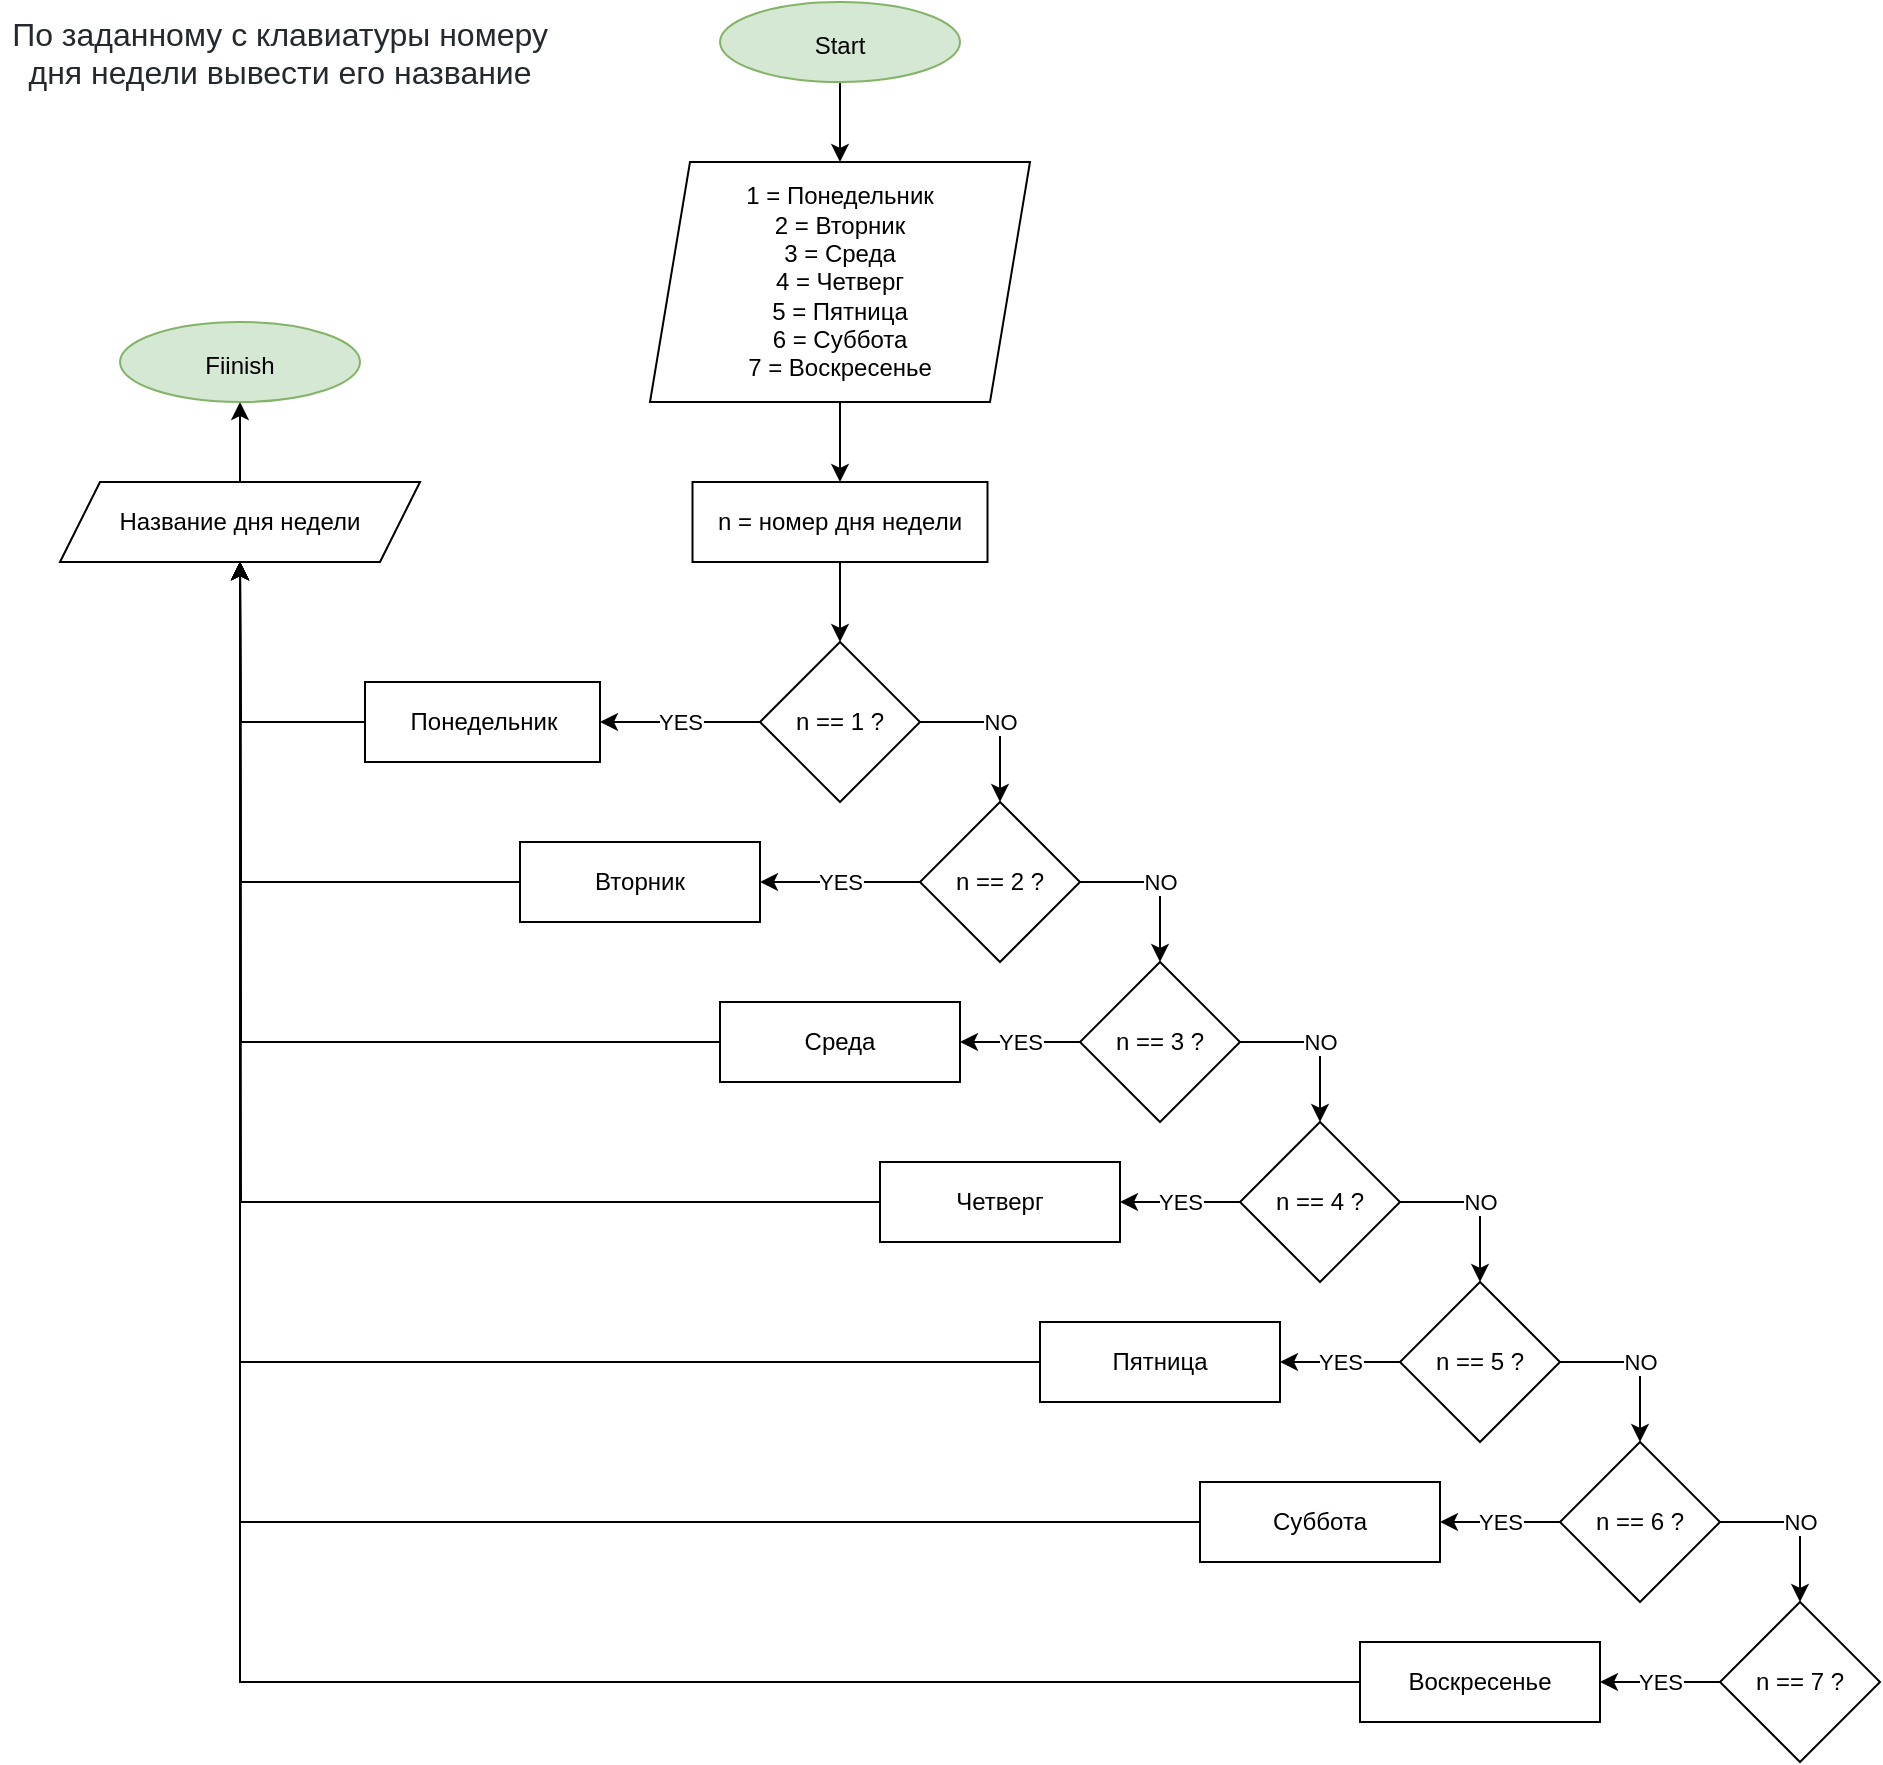 <mxfile version="19.0.3" type="device"><diagram id="O1VfCDNxnB4p5kaZbIfa" name="Страница 1"><mxGraphModel dx="1422" dy="865" grid="1" gridSize="10" guides="1" tooltips="1" connect="1" arrows="1" fold="1" page="1" pageScale="1" pageWidth="1169" pageHeight="827" math="0" shadow="0"><root><mxCell id="0"/><mxCell id="1" parent="0"/><mxCell id="owbDKYegLaeUjM3H_Skt-15" value="&lt;b id=&quot;docs-internal-guid-c01ef9c7-7fff-0c50-7d52-9ff83c5e70d5&quot; style=&quot;font-weight:normal;&quot;&gt;&lt;span style=&quot;font-size: 12pt; font-family: Arial; color: rgb(36, 41, 47); background-color: transparent; font-weight: 400; font-style: normal; font-variant: normal; text-decoration: none; vertical-align: baseline;&quot;&gt;По заданному с клавиатуры номеру дня недели вывести его название&lt;/span&gt;&lt;/b&gt;" style="text;whiteSpace=wrap;html=1;align=center;" vertex="1" parent="1"><mxGeometry width="280" height="50" as="geometry"/></mxCell><mxCell id="owbDKYegLaeUjM3H_Skt-18" style="edgeStyle=orthogonalEdgeStyle;rounded=0;orthogonalLoop=1;jettySize=auto;html=1;exitX=0.5;exitY=1;exitDx=0;exitDy=0;entryX=0.5;entryY=0;entryDx=0;entryDy=0;" edge="1" parent="1" source="owbDKYegLaeUjM3H_Skt-16" target="owbDKYegLaeUjM3H_Skt-17"><mxGeometry relative="1" as="geometry"/></mxCell><mxCell id="owbDKYegLaeUjM3H_Skt-16" value="&lt;font style=&quot;font-size: 12px;&quot;&gt;Start&lt;/font&gt;" style="ellipse;whiteSpace=wrap;html=1;fontSize=16;fillColor=#d5e8d4;strokeColor=#82b366;" vertex="1" parent="1"><mxGeometry x="360" width="120" height="40" as="geometry"/></mxCell><mxCell id="owbDKYegLaeUjM3H_Skt-21" style="edgeStyle=orthogonalEdgeStyle;rounded=0;orthogonalLoop=1;jettySize=auto;html=1;exitX=0.5;exitY=1;exitDx=0;exitDy=0;entryX=0.5;entryY=0;entryDx=0;entryDy=0;" edge="1" parent="1" source="owbDKYegLaeUjM3H_Skt-17" target="owbDKYegLaeUjM3H_Skt-20"><mxGeometry relative="1" as="geometry"/></mxCell><mxCell id="owbDKYegLaeUjM3H_Skt-17" value="1 = Понедельник&lt;br&gt;2 = Вторник&lt;br&gt;3 = Среда&lt;br&gt;4 = Четверг&lt;br&gt;5 = Пятница&lt;br&gt;6 = Суббота&lt;br&gt;7 = Воскресенье" style="shape=parallelogram;perimeter=parallelogramPerimeter;whiteSpace=wrap;html=1;fixedSize=1;" vertex="1" parent="1"><mxGeometry x="325" y="80" width="190" height="120" as="geometry"/></mxCell><mxCell id="owbDKYegLaeUjM3H_Skt-30" value="NO" style="edgeStyle=orthogonalEdgeStyle;rounded=0;orthogonalLoop=1;jettySize=auto;html=1;exitX=1;exitY=0.5;exitDx=0;exitDy=0;entryX=0.5;entryY=0;entryDx=0;entryDy=0;" edge="1" parent="1" source="owbDKYegLaeUjM3H_Skt-19" target="owbDKYegLaeUjM3H_Skt-22"><mxGeometry relative="1" as="geometry"/></mxCell><mxCell id="owbDKYegLaeUjM3H_Skt-50" value="YES" style="edgeStyle=orthogonalEdgeStyle;rounded=0;orthogonalLoop=1;jettySize=auto;html=1;exitX=0;exitY=0.5;exitDx=0;exitDy=0;entryX=1;entryY=0.5;entryDx=0;entryDy=0;" edge="1" parent="1" source="owbDKYegLaeUjM3H_Skt-19" target="owbDKYegLaeUjM3H_Skt-37"><mxGeometry relative="1" as="geometry"/></mxCell><mxCell id="owbDKYegLaeUjM3H_Skt-19" value="n == 1 ?" style="rhombus;whiteSpace=wrap;html=1;" vertex="1" parent="1"><mxGeometry x="380" y="320" width="80" height="80" as="geometry"/></mxCell><mxCell id="owbDKYegLaeUjM3H_Skt-36" style="edgeStyle=orthogonalEdgeStyle;rounded=0;orthogonalLoop=1;jettySize=auto;html=1;exitX=0.5;exitY=1;exitDx=0;exitDy=0;entryX=0.5;entryY=0;entryDx=0;entryDy=0;" edge="1" parent="1" source="owbDKYegLaeUjM3H_Skt-20" target="owbDKYegLaeUjM3H_Skt-19"><mxGeometry relative="1" as="geometry"/></mxCell><mxCell id="owbDKYegLaeUjM3H_Skt-20" value="n = номер дня недели" style="rounded=0;whiteSpace=wrap;html=1;" vertex="1" parent="1"><mxGeometry x="346.25" y="240" width="147.5" height="40" as="geometry"/></mxCell><mxCell id="owbDKYegLaeUjM3H_Skt-31" value="NO" style="edgeStyle=orthogonalEdgeStyle;rounded=0;orthogonalLoop=1;jettySize=auto;html=1;exitX=1;exitY=0.5;exitDx=0;exitDy=0;entryX=0.5;entryY=0;entryDx=0;entryDy=0;" edge="1" parent="1" source="owbDKYegLaeUjM3H_Skt-22" target="owbDKYegLaeUjM3H_Skt-23"><mxGeometry relative="1" as="geometry"/></mxCell><mxCell id="owbDKYegLaeUjM3H_Skt-49" value="YES" style="edgeStyle=orthogonalEdgeStyle;rounded=0;orthogonalLoop=1;jettySize=auto;html=1;exitX=0;exitY=0.5;exitDx=0;exitDy=0;entryX=1;entryY=0.5;entryDx=0;entryDy=0;" edge="1" parent="1" source="owbDKYegLaeUjM3H_Skt-22" target="owbDKYegLaeUjM3H_Skt-43"><mxGeometry relative="1" as="geometry"/></mxCell><mxCell id="owbDKYegLaeUjM3H_Skt-22" value="n == 2 ?" style="rhombus;whiteSpace=wrap;html=1;" vertex="1" parent="1"><mxGeometry x="460" y="400" width="80" height="80" as="geometry"/></mxCell><mxCell id="owbDKYegLaeUjM3H_Skt-32" value="NO" style="edgeStyle=orthogonalEdgeStyle;rounded=0;orthogonalLoop=1;jettySize=auto;html=1;exitX=1;exitY=0.5;exitDx=0;exitDy=0;entryX=0.5;entryY=0;entryDx=0;entryDy=0;" edge="1" parent="1" source="owbDKYegLaeUjM3H_Skt-23" target="owbDKYegLaeUjM3H_Skt-25"><mxGeometry relative="1" as="geometry"/></mxCell><mxCell id="owbDKYegLaeUjM3H_Skt-48" value="YES" style="edgeStyle=orthogonalEdgeStyle;rounded=0;orthogonalLoop=1;jettySize=auto;html=1;exitX=0;exitY=0.5;exitDx=0;exitDy=0;entryX=1;entryY=0.5;entryDx=0;entryDy=0;" edge="1" parent="1" source="owbDKYegLaeUjM3H_Skt-23" target="owbDKYegLaeUjM3H_Skt-42"><mxGeometry relative="1" as="geometry"/></mxCell><mxCell id="owbDKYegLaeUjM3H_Skt-23" value="n == 3 ?" style="rhombus;whiteSpace=wrap;html=1;" vertex="1" parent="1"><mxGeometry x="540" y="480" width="80" height="80" as="geometry"/></mxCell><mxCell id="owbDKYegLaeUjM3H_Skt-34" value="NO" style="edgeStyle=orthogonalEdgeStyle;rounded=0;orthogonalLoop=1;jettySize=auto;html=1;exitX=1;exitY=0.5;exitDx=0;exitDy=0;entryX=0.5;entryY=0;entryDx=0;entryDy=0;" edge="1" parent="1" source="owbDKYegLaeUjM3H_Skt-24" target="owbDKYegLaeUjM3H_Skt-26"><mxGeometry relative="1" as="geometry"/></mxCell><mxCell id="owbDKYegLaeUjM3H_Skt-46" value="YES" style="edgeStyle=orthogonalEdgeStyle;rounded=0;orthogonalLoop=1;jettySize=auto;html=1;exitX=0;exitY=0.5;exitDx=0;exitDy=0;entryX=1;entryY=0.5;entryDx=0;entryDy=0;" edge="1" parent="1" source="owbDKYegLaeUjM3H_Skt-24" target="owbDKYegLaeUjM3H_Skt-39"><mxGeometry relative="1" as="geometry"/></mxCell><mxCell id="owbDKYegLaeUjM3H_Skt-24" value="n == 5 ?" style="rhombus;whiteSpace=wrap;html=1;" vertex="1" parent="1"><mxGeometry x="700" y="640" width="80" height="80" as="geometry"/></mxCell><mxCell id="owbDKYegLaeUjM3H_Skt-33" value="NO" style="edgeStyle=orthogonalEdgeStyle;rounded=0;orthogonalLoop=1;jettySize=auto;html=1;exitX=1;exitY=0.5;exitDx=0;exitDy=0;entryX=0.5;entryY=0;entryDx=0;entryDy=0;" edge="1" parent="1" source="owbDKYegLaeUjM3H_Skt-25" target="owbDKYegLaeUjM3H_Skt-24"><mxGeometry relative="1" as="geometry"/></mxCell><mxCell id="owbDKYegLaeUjM3H_Skt-47" value="YES" style="edgeStyle=orthogonalEdgeStyle;rounded=0;orthogonalLoop=1;jettySize=auto;html=1;exitX=0;exitY=0.5;exitDx=0;exitDy=0;entryX=1;entryY=0.5;entryDx=0;entryDy=0;" edge="1" parent="1" source="owbDKYegLaeUjM3H_Skt-25" target="owbDKYegLaeUjM3H_Skt-38"><mxGeometry relative="1" as="geometry"/></mxCell><mxCell id="owbDKYegLaeUjM3H_Skt-25" value="n == 4 ?" style="rhombus;whiteSpace=wrap;html=1;" vertex="1" parent="1"><mxGeometry x="620" y="560" width="80" height="80" as="geometry"/></mxCell><mxCell id="owbDKYegLaeUjM3H_Skt-35" value="NO" style="edgeStyle=orthogonalEdgeStyle;rounded=0;orthogonalLoop=1;jettySize=auto;html=1;exitX=1;exitY=0.5;exitDx=0;exitDy=0;entryX=0.5;entryY=0;entryDx=0;entryDy=0;" edge="1" parent="1" source="owbDKYegLaeUjM3H_Skt-26" target="owbDKYegLaeUjM3H_Skt-28"><mxGeometry relative="1" as="geometry"/></mxCell><mxCell id="owbDKYegLaeUjM3H_Skt-45" value="YES" style="edgeStyle=orthogonalEdgeStyle;rounded=0;orthogonalLoop=1;jettySize=auto;html=1;exitX=0;exitY=0.5;exitDx=0;exitDy=0;entryX=1;entryY=0.5;entryDx=0;entryDy=0;" edge="1" parent="1" source="owbDKYegLaeUjM3H_Skt-26" target="owbDKYegLaeUjM3H_Skt-40"><mxGeometry relative="1" as="geometry"/></mxCell><mxCell id="owbDKYegLaeUjM3H_Skt-26" value="n == 6 ?" style="rhombus;whiteSpace=wrap;html=1;" vertex="1" parent="1"><mxGeometry x="780" y="720" width="80" height="80" as="geometry"/></mxCell><mxCell id="owbDKYegLaeUjM3H_Skt-44" value="YES" style="edgeStyle=orthogonalEdgeStyle;rounded=0;orthogonalLoop=1;jettySize=auto;html=1;exitX=0;exitY=0.5;exitDx=0;exitDy=0;entryX=1;entryY=0.5;entryDx=0;entryDy=0;" edge="1" parent="1" source="owbDKYegLaeUjM3H_Skt-28" target="owbDKYegLaeUjM3H_Skt-41"><mxGeometry relative="1" as="geometry"/></mxCell><mxCell id="owbDKYegLaeUjM3H_Skt-28" value="n == 7 ?" style="rhombus;whiteSpace=wrap;html=1;" vertex="1" parent="1"><mxGeometry x="860" y="800" width="80" height="80" as="geometry"/></mxCell><mxCell id="owbDKYegLaeUjM3H_Skt-67" style="edgeStyle=orthogonalEdgeStyle;rounded=0;orthogonalLoop=1;jettySize=auto;html=1;exitX=0;exitY=0.5;exitDx=0;exitDy=0;" edge="1" parent="1" source="owbDKYegLaeUjM3H_Skt-37"><mxGeometry relative="1" as="geometry"><mxPoint x="120" y="280" as="targetPoint"/></mxGeometry></mxCell><mxCell id="owbDKYegLaeUjM3H_Skt-37" value="Понедельник" style="shape=parallelogram;perimeter=parallelogramPerimeter;whiteSpace=wrap;html=1;fixedSize=1;size=-22.5;" vertex="1" parent="1"><mxGeometry x="182.5" y="340" width="117.5" height="40" as="geometry"/></mxCell><mxCell id="owbDKYegLaeUjM3H_Skt-64" style="edgeStyle=orthogonalEdgeStyle;rounded=0;orthogonalLoop=1;jettySize=auto;html=1;exitX=0;exitY=0.5;exitDx=0;exitDy=0;" edge="1" parent="1" source="owbDKYegLaeUjM3H_Skt-38"><mxGeometry relative="1" as="geometry"><mxPoint x="120" y="280" as="targetPoint"/></mxGeometry></mxCell><mxCell id="owbDKYegLaeUjM3H_Skt-38" value="Четверг" style="shape=parallelogram;perimeter=parallelogramPerimeter;whiteSpace=wrap;html=1;fixedSize=1;size=-45;" vertex="1" parent="1"><mxGeometry x="440" y="580" width="120" height="40" as="geometry"/></mxCell><mxCell id="owbDKYegLaeUjM3H_Skt-63" style="edgeStyle=orthogonalEdgeStyle;rounded=0;orthogonalLoop=1;jettySize=auto;html=1;exitX=0;exitY=0.5;exitDx=0;exitDy=0;entryX=0.5;entryY=1;entryDx=0;entryDy=0;" edge="1" parent="1" source="owbDKYegLaeUjM3H_Skt-39" target="owbDKYegLaeUjM3H_Skt-51"><mxGeometry relative="1" as="geometry"/></mxCell><mxCell id="owbDKYegLaeUjM3H_Skt-39" value="Пятница" style="shape=parallelogram;perimeter=parallelogramPerimeter;whiteSpace=wrap;html=1;fixedSize=1;size=-40;" vertex="1" parent="1"><mxGeometry x="520" y="660" width="120" height="40" as="geometry"/></mxCell><mxCell id="owbDKYegLaeUjM3H_Skt-62" style="edgeStyle=orthogonalEdgeStyle;rounded=0;orthogonalLoop=1;jettySize=auto;html=1;exitX=0;exitY=0.5;exitDx=0;exitDy=0;entryX=0.5;entryY=1;entryDx=0;entryDy=0;" edge="1" parent="1" source="owbDKYegLaeUjM3H_Skt-40" target="owbDKYegLaeUjM3H_Skt-51"><mxGeometry relative="1" as="geometry"/></mxCell><mxCell id="owbDKYegLaeUjM3H_Skt-40" value="Суббота" style="shape=parallelogram;perimeter=parallelogramPerimeter;whiteSpace=wrap;html=1;fixedSize=1;size=-70;" vertex="1" parent="1"><mxGeometry x="600" y="740" width="120" height="40" as="geometry"/></mxCell><mxCell id="owbDKYegLaeUjM3H_Skt-57" style="edgeStyle=orthogonalEdgeStyle;rounded=0;orthogonalLoop=1;jettySize=auto;html=1;exitX=0;exitY=0.5;exitDx=0;exitDy=0;entryX=0.5;entryY=1;entryDx=0;entryDy=0;" edge="1" parent="1" source="owbDKYegLaeUjM3H_Skt-41" target="owbDKYegLaeUjM3H_Skt-51"><mxGeometry relative="1" as="geometry"/></mxCell><mxCell id="owbDKYegLaeUjM3H_Skt-41" value="Воскресенье" style="shape=parallelogram;perimeter=parallelogramPerimeter;whiteSpace=wrap;html=1;fixedSize=1;size=-30;" vertex="1" parent="1"><mxGeometry x="680" y="820" width="120" height="40" as="geometry"/></mxCell><mxCell id="owbDKYegLaeUjM3H_Skt-65" style="edgeStyle=orthogonalEdgeStyle;rounded=0;orthogonalLoop=1;jettySize=auto;html=1;exitX=0;exitY=0.5;exitDx=0;exitDy=0;" edge="1" parent="1" source="owbDKYegLaeUjM3H_Skt-42"><mxGeometry relative="1" as="geometry"><mxPoint x="120" y="280" as="targetPoint"/></mxGeometry></mxCell><mxCell id="owbDKYegLaeUjM3H_Skt-42" value="Среда" style="shape=parallelogram;perimeter=parallelogramPerimeter;whiteSpace=wrap;html=1;fixedSize=1;size=-20;" vertex="1" parent="1"><mxGeometry x="360" y="500" width="120" height="40" as="geometry"/></mxCell><mxCell id="owbDKYegLaeUjM3H_Skt-66" style="edgeStyle=orthogonalEdgeStyle;rounded=0;orthogonalLoop=1;jettySize=auto;html=1;exitX=0;exitY=0.5;exitDx=0;exitDy=0;" edge="1" parent="1" source="owbDKYegLaeUjM3H_Skt-43"><mxGeometry relative="1" as="geometry"><mxPoint x="120" y="280" as="targetPoint"/></mxGeometry></mxCell><mxCell id="owbDKYegLaeUjM3H_Skt-43" value="Вторник" style="shape=parallelogram;perimeter=parallelogramPerimeter;whiteSpace=wrap;html=1;fixedSize=1;size=-30;" vertex="1" parent="1"><mxGeometry x="260" y="420" width="120" height="40" as="geometry"/></mxCell><mxCell id="owbDKYegLaeUjM3H_Skt-69" style="edgeStyle=orthogonalEdgeStyle;rounded=0;orthogonalLoop=1;jettySize=auto;html=1;exitX=0.5;exitY=0;exitDx=0;exitDy=0;entryX=0.5;entryY=1;entryDx=0;entryDy=0;" edge="1" parent="1" source="owbDKYegLaeUjM3H_Skt-51" target="owbDKYegLaeUjM3H_Skt-68"><mxGeometry relative="1" as="geometry"/></mxCell><mxCell id="owbDKYegLaeUjM3H_Skt-51" value="Название дня недели" style="shape=parallelogram;perimeter=parallelogramPerimeter;whiteSpace=wrap;html=1;fixedSize=1;" vertex="1" parent="1"><mxGeometry x="30" y="240" width="180" height="40" as="geometry"/></mxCell><mxCell id="owbDKYegLaeUjM3H_Skt-68" value="&lt;font style=&quot;font-size: 12px;&quot;&gt;Fiinish&lt;/font&gt;" style="ellipse;whiteSpace=wrap;html=1;fontSize=16;fillColor=#d5e8d4;strokeColor=#82b366;" vertex="1" parent="1"><mxGeometry x="60" y="160" width="120" height="40" as="geometry"/></mxCell></root></mxGraphModel></diagram></mxfile>